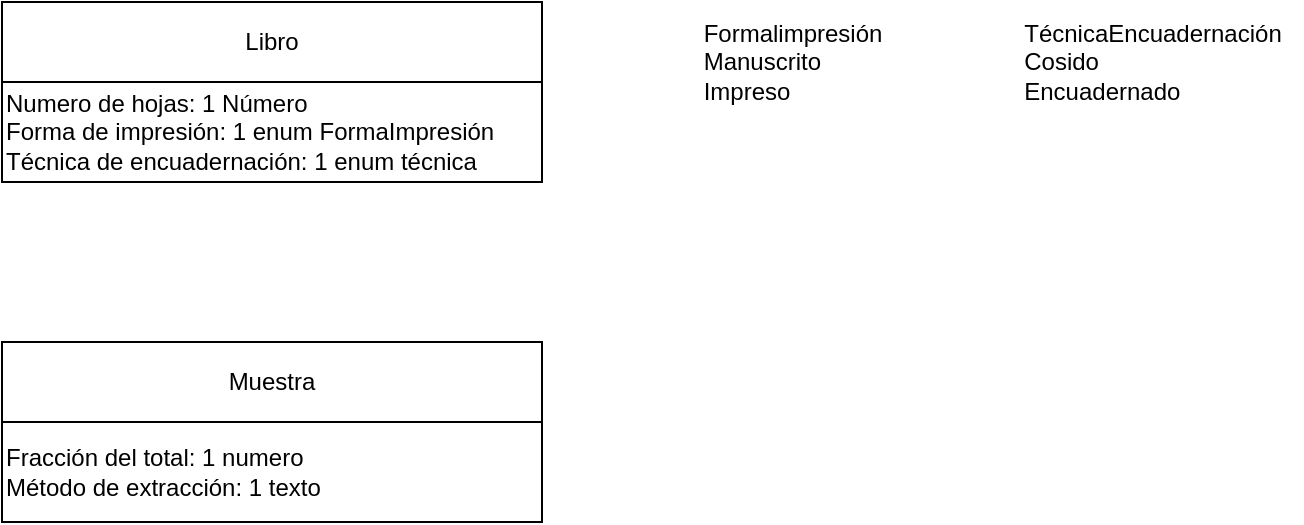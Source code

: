 <mxfile version="20.8.16" type="device"><diagram name="Page-1" id="2IWZM-JHUduo6fDcxC38"><mxGraphModel dx="977" dy="735" grid="1" gridSize="10" guides="1" tooltips="1" connect="1" arrows="1" fold="1" page="1" pageScale="1" pageWidth="827" pageHeight="1169" math="0" shadow="0"><root><mxCell id="0"/><mxCell id="1" parent="0"/><mxCell id="7-TDW5-bOb89X2cpe6Fn-2" value="Numero de hojas: 1 Número&lt;br&gt;Forma de impresión: 1 enum FormaImpresión&lt;br&gt;Técnica de encuadernación: 1 enum técnica&amp;nbsp;" style="rounded=0;whiteSpace=wrap;html=1;align=left;" vertex="1" parent="1"><mxGeometry x="90" y="110" width="270" height="50" as="geometry"/></mxCell><mxCell id="7-TDW5-bOb89X2cpe6Fn-3" value="Libro" style="rounded=0;whiteSpace=wrap;html=1;" vertex="1" parent="1"><mxGeometry x="90" y="70" width="270" height="40" as="geometry"/></mxCell><mxCell id="7-TDW5-bOb89X2cpe6Fn-4" value="&lt;div style=&quot;text-align: right;&quot;&gt;&lt;span style=&quot;background-color: initial;&quot;&gt;Formalimpresión&lt;/span&gt;&lt;/div&gt;&lt;div style=&quot;text-align: left;&quot;&gt;&lt;span style=&quot;background-color: initial;&quot;&gt;Manuscrito&lt;/span&gt;&lt;/div&gt;&lt;div style=&quot;text-align: left;&quot;&gt;&lt;span style=&quot;background-color: initial;&quot;&gt;Impreso&lt;/span&gt;&lt;/div&gt;" style="text;html=1;align=center;verticalAlign=middle;resizable=0;points=[];autosize=1;strokeColor=none;fillColor=none;" vertex="1" parent="1"><mxGeometry x="430" y="70" width="110" height="60" as="geometry"/></mxCell><mxCell id="7-TDW5-bOb89X2cpe6Fn-5" value="TécnicaEncuadernación&lt;br&gt;&lt;div style=&quot;text-align: left;&quot;&gt;&lt;span style=&quot;background-color: initial;&quot;&gt;Cosido&lt;/span&gt;&lt;/div&gt;&lt;div style=&quot;text-align: left;&quot;&gt;&lt;span style=&quot;background-color: initial;&quot;&gt;Encuadernado&lt;/span&gt;&lt;/div&gt;" style="text;html=1;align=center;verticalAlign=middle;resizable=0;points=[];autosize=1;strokeColor=none;fillColor=none;" vertex="1" parent="1"><mxGeometry x="590" y="70" width="150" height="60" as="geometry"/></mxCell><mxCell id="7-TDW5-bOb89X2cpe6Fn-9" value="Fracción del total: 1 numero&lt;br&gt;Método de extracción: 1 texto" style="rounded=0;whiteSpace=wrap;html=1;align=left;" vertex="1" parent="1"><mxGeometry x="90" y="280" width="270" height="50" as="geometry"/></mxCell><mxCell id="7-TDW5-bOb89X2cpe6Fn-10" value="Muestra" style="rounded=0;whiteSpace=wrap;html=1;" vertex="1" parent="1"><mxGeometry x="90" y="240" width="270" height="40" as="geometry"/></mxCell></root></mxGraphModel></diagram></mxfile>